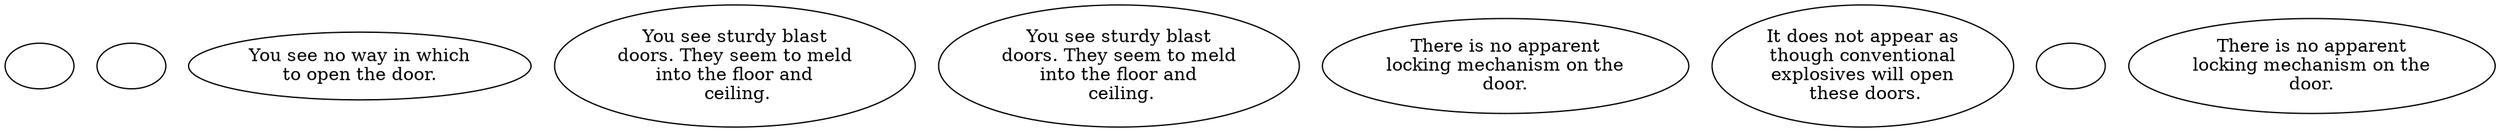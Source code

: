 digraph QIBSTDR1 {
  "checkPartyMembersNearDoor" [style=filled       fillcolor="#FFFFFF"       color="#000000"]
  "checkPartyMembersNearDoor" [label=""]
  "start" [style=filled       fillcolor="#FFFFFF"       color="#000000"]
  "start" [label=""]
  "use_p_proc" [style=filled       fillcolor="#FFFFFF"       color="#000000"]
  "use_p_proc" [label="You see no way in which\nto open the door."]
  "description_p_proc" [style=filled       fillcolor="#FFFFFF"       color="#000000"]
  "description_p_proc" [label="You see sturdy blast\ndoors. They seem to meld\ninto the floor and\n ceiling."]
  "look_at_p_proc" [style=filled       fillcolor="#FFFFFF"       color="#000000"]
  "look_at_p_proc" [label="You see sturdy blast\ndoors. They seem to meld\ninto the floor and\n ceiling."]
  "use_obj_on_p_proc" [style=filled       fillcolor="#FFFFFF"       color="#000000"]
  "use_obj_on_p_proc" [label="There is no apparent\nlocking mechanism on the\ndoor."]
  "damage_p_proc" [style=filled       fillcolor="#FFFFFF"       color="#000000"]
  "damage_p_proc" [label="It does not appear as\nthough conventional\nexplosives will open\n these doors."]
  "map_update_p_proc" [style=filled       fillcolor="#FFFFFF"       color="#000000"]
  "map_update_p_proc" [label=""]
  "use_skill_on_p_proc" [style=filled       fillcolor="#FFFFFF"       color="#000000"]
  "use_skill_on_p_proc" [label="There is no apparent\nlocking mechanism on the\ndoor."]
}